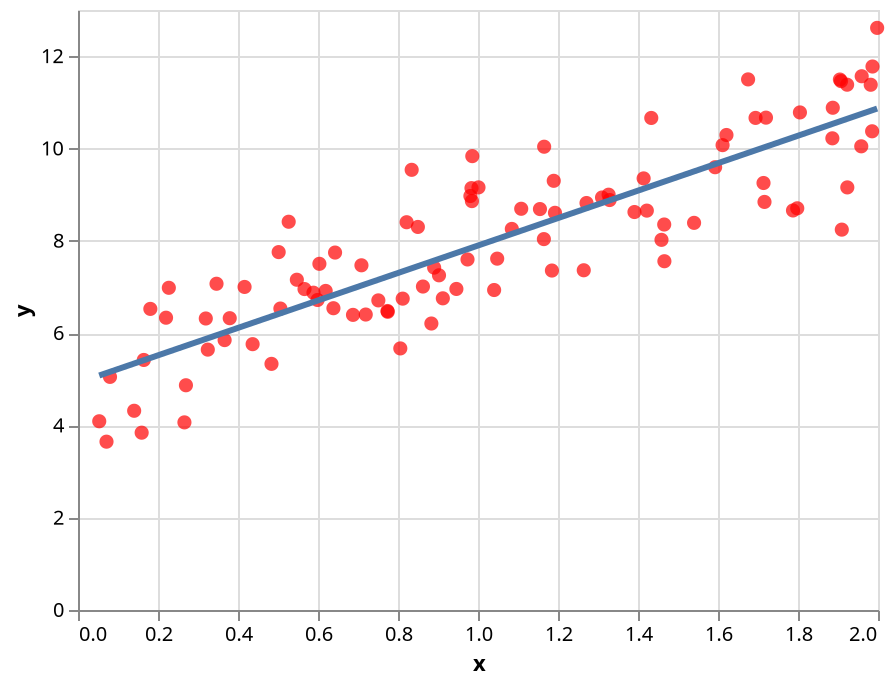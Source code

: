 {
  "config": {
    "view": {
      "continuousWidth": 400,
      "continuousHeight": 300
    }
  },
  "layer": [
    {
      "data": {
        "name": "data-d77d4f31777d11718b31df3feb164da9"
      },
      "mark": {
        "type": "point",
        "color": "red",
        "filled": true,
        "size": 50
      },
      "encoding": {
        "x": {
          "type": "quantitative",
          "field": "x"
        },
        "y": {
          "type": "quantitative",
          "field": "y"
        }
      }
    },
    {
      "data": {
        "name": "data-fe04dd34dbf1c590d7ac876197c4c736"
      },
      "mark": {
        "type": "line",
        "size": 3
      },
      "encoding": {
        "x": {
          "type": "quantitative",
          "field": "x"
        },
        "y": {
          "type": "quantitative",
          "field": "y"
        }
      }
    }
  ],
  "$schema": "https://vega.github.io/schema/vega-lite/v5.json",
  "datasets": {
    "data-d77d4f31777d11718b31df3feb164da9": [
      {
        "x": 0.8057606627582843,
        "y": 5.667516515220155
      },
      {
        "x": 0.7085966002126411,
        "y": 7.468470203965426
      },
      {
        "x": 1.0012286388859064,
        "y": 9.156721719221363
      },
      {
        "x": 0.8903532576622766,
        "y": 7.41862373646544
      },
      {
        "x": 0.1808655763928717,
        "y": 6.523917516129846
      },
      {
        "x": 0.5471258400548813,
        "y": 7.155596361559026
      },
      {
        "x": 1.8869541954854538,
        "y": 10.882042255677762
      },
      {
        "x": 0.05308928266788393,
        "y": 4.089224517435358
      },
      {
        "x": 0.07999737928130157,
        "y": 5.050496307020729
      },
      {
        "x": 0.5662807194396391,
        "y": 6.953843602592299
      },
      {
        "x": 1.1646883404335377,
        "y": 8.03603803579799
      },
      {
        "x": 1.9817856058496541,
        "y": 11.380520305671855
      },
      {
        "x": 1.9852844748059362,
        "y": 10.372258374095145
      },
      {
        "x": 1.9862347449620896,
        "y": 11.775551306572048
      },
      {
        "x": 0.22009666193312594,
        "y": 6.333010791509039
      },
      {
        "x": 1.3289628919278802,
        "y": 8.882477532393013
      },
      {
        "x": 1.0479736689766257,
        "y": 7.6126406300779665
      },
      {
        "x": 0.34629981961746203,
        "y": 7.068632143985733
      },
      {
        "x": 1.8859204898300514,
        "y": 10.219625846785737
      },
      {
        "x": 0.4837201719525046,
        "y": 5.332842269602078
      },
      {
        "x": 1.997864537686424,
        "y": 12.612575273734532
      },
      {
        "x": 1.1653876302997974,
        "y": 10.037768065412799
      },
      {
        "x": 0.36655800126115157,
        "y": 5.847794864570242
      },
      {
        "x": 0.7736908438355805,
        "y": 6.478636793255444
      },
      {
        "x": 0.3793470578242992,
        "y": 6.32255986403684
      },
      {
        "x": 0.82154134605062,
        "y": 8.401706239260813
      },
      {
        "x": 1.1893601378034109,
        "y": 9.299080757245042
      },
      {
        "x": 1.4331721862566797,
        "y": 10.66107268391537
      },
      {
        "x": 0.973782964738247,
        "y": 7.595110835012439
      },
      {
        "x": 0.6191796355334092,
        "y": 6.913214921455005
      },
      {
        "x": 1.1548827456556947,
        "y": 8.68704784552239
      },
      {
        "x": 0.8834156391374859,
        "y": 6.207029922187122
      },
      {
        "x": 0.7193562052010725,
        "y": 6.401716310008782
      },
      {
        "x": 0.6426638640176272,
        "y": 7.744445603072168
      },
      {
        "x": 0.4164144803920453,
        "y": 6.999688202710314
      },
      {
        "x": 0.9025172481236687,
        "y": 7.251604816903004
      },
      {
        "x": 0.9836858205281078,
        "y": 9.14067972961345
      },
      {
        "x": 1.7981526295874224,
        "y": 8.703841062378665
      },
      {
        "x": 1.4587209220588824,
        "y": 8.019763717315335
      },
      {
        "x": 1.540179545839391,
        "y": 8.388104123603247
      },
      {
        "x": 0.7508784951239764,
        "y": 6.708196323699465
      },
      {
        "x": 0.6874790704707687,
        "y": 6.394265474598878
      },
      {
        "x": 1.3100704119986448,
        "y": 8.937525799224836
      },
      {
        "x": 1.422075986420995,
        "y": 8.653289223784821
      },
      {
        "x": 0.2270751504373525,
        "y": 6.980973526067366
      },
      {
        "x": 0.2660573787471501,
        "y": 4.065076512588169
      },
      {
        "x": 0.9120781152122479,
        "y": 6.7529242465071135
      },
      {
        "x": 0.31947246031702026,
        "y": 6.315925134118427
      },
      {
        "x": 1.9232838075492915,
        "y": 9.1562729198257
      },
      {
        "x": 1.6752314897236196,
        "y": 11.496408335782988
      },
      {
        "x": 1.0403213740758466,
        "y": 6.932946524909822
      },
      {
        "x": 0.4365445154563088,
        "y": 5.759887352833437
      },
      {
        "x": 0.26983744506479757,
        "y": 4.8694661736496245
      },
      {
        "x": 1.9581406909677377,
        "y": 10.046489708537342
      },
      {
        "x": 1.4140869913782863,
        "y": 9.351124441968537
      },
      {
        "x": 1.7199511138913262,
        "y": 10.667662932166298
      },
      {
        "x": 0.7743452556572781,
        "y": 6.460808420461355
      },
      {
        "x": 0.5016680396634496,
        "y": 7.754473861717328
      },
      {
        "x": 0.5988760378894045,
        "y": 6.717016867750814
      },
      {
        "x": 1.7137910568100314,
        "y": 9.25164168916506
      },
      {
        "x": 0.9459679811364421,
        "y": 6.956105553926309
      },
      {
        "x": 1.3265540940322564,
        "y": 8.99830123158483
      },
      {
        "x": 1.6114572148735704,
        "y": 10.072216266544332
      },
      {
        "x": 0.5059610092994482,
        "y": 6.531431576526956
      },
      {
        "x": 0.15914687794064974,
        "y": 3.8419112344411275
      },
      {
        "x": 1.4655212100314303,
        "y": 8.352353752384975
      },
      {
        "x": 1.922794955007211,
        "y": 11.38142374670918
      },
      {
        "x": 1.9076094683353255,
        "y": 11.459033618329801
      },
      {
        "x": 0.9809981037677993,
        "y": 8.969915750703189
      },
      {
        "x": 1.2643841288655102,
        "y": 7.360961775537605
      },
      {
        "x": 1.4659900396759846,
        "y": 7.556781818841236
      },
      {
        "x": 1.8048190064959324,
        "y": 10.7805502456551
      },
      {
        "x": 0.32449383749640015,
        "y": 5.641704377436392
      },
      {
        "x": 0.8117626447351225,
        "y": 6.7460699561156146
      },
      {
        "x": 0.8341814711673217,
        "y": 9.5371519750069
      },
      {
        "x": 1.3911820565841477,
        "y": 8.62283175783785
      },
      {
        "x": 0.8496944758496632,
        "y": 8.299536757875831
      },
      {
        "x": 1.7162284521028595,
        "y": 8.84169301722776
      },
      {
        "x": 1.693864959218838,
        "y": 10.662168213450787
      },
      {
        "x": 0.14039822781737765,
        "y": 4.31667159078984
      },
      {
        "x": 0.603504826968297,
        "y": 7.500635951129598
      },
      {
        "x": 1.9592473620603403,
        "y": 11.564632152319426
      },
      {
        "x": 0.07125399310606961,
        "y": 3.6470744497398178
      },
      {
        "x": 0.9847852939971642,
        "y": 8.859330003458174
      },
      {
        "x": 1.9047537060270927,
        "y": 11.493083517404346
      },
      {
        "x": 1.6211475170589422,
        "y": 10.291675421773569
      },
      {
        "x": 0.5886608825927424,
        "y": 6.874854637676141
      },
      {
        "x": 1.1924670370366823,
        "y": 8.60568474593312
      },
      {
        "x": 0.8623557045994599,
        "y": 7.008241289007391
      },
      {
        "x": 1.1847950059779726,
        "y": 7.354933818739986
      },
      {
        "x": 1.787504209440412,
        "y": 8.656560622583067
      },
      {
        "x": 1.1080423795434124,
        "y": 8.693291095737242
      },
      {
        "x": 0.9857330146905476,
        "y": 9.833772471033809
      },
      {
        "x": 0.6385409143790024,
        "y": 6.538719392968032
      },
      {
        "x": 0.526731566101448,
        "y": 8.41213078012988
      },
      {
        "x": 1.0845612270715916,
        "y": 8.256701115245988
      },
      {
        "x": 0.16452904786404798,
        "y": 5.417563677867521
      },
      {
        "x": 1.271273419650797,
        "y": 8.81777785293999
      },
      {
        "x": 1.5928104503724156,
        "y": 9.593417240220132
      },
      {
        "x": 1.9094950108616178,
        "y": 8.241333497362083
      }
    ],
    "data-fe04dd34dbf1c590d7ac876197c4c736": [
      {
        "x": 0.8057606627582843,
        "y": 7.319338103503201
      },
      {
        "x": 0.7085966002126411,
        "y": 7.030377381425598
      },
      {
        "x": 1.0012286388859064,
        "y": 7.900649403639013
      },
      {
        "x": 0.8903532576622766,
        "y": 7.570911953602286
      },
      {
        "x": 0.1808655763928717,
        "y": 5.4609335591885575
      },
      {
        "x": 0.5471258400548813,
        "y": 6.550171982153747
      },
      {
        "x": 1.8869541954854538,
        "y": 10.534749807554947
      },
      {
        "x": 0.05308928266788393,
        "y": 5.080933699859622
      },
      {
        "x": 0.07999737928130157,
        "y": 5.16095693914621
      },
      {
        "x": 0.5662807194396391,
        "y": 6.607137568331547
      },
      {
        "x": 1.1646883404335377,
        "y": 8.386769808162084
      },
      {
        "x": 1.9817856058496541,
        "y": 10.816773346881583
      },
      {
        "x": 1.9852844748059362,
        "y": 10.82717879590845
      },
      {
        "x": 1.9862347449620896,
        "y": 10.830004848497204
      },
      {
        "x": 0.22009666193312594,
        "y": 5.577604708053652
      },
      {
        "x": 1.3289628919278802,
        "y": 8.875313532818314
      },
      {
        "x": 1.0479736689766257,
        "y": 8.03966662147311
      },
      {
        "x": 0.34629981961746203,
        "y": 5.952926144987276
      },
      {
        "x": 1.8859204898300514,
        "y": 10.531675622256648
      },
      {
        "x": 0.4837201719525046,
        "y": 6.361606918501032
      },
      {
        "x": 1.997864537686424,
        "y": 10.864591229667276
      },
      {
        "x": 1.1653876302997974,
        "y": 8.388849458800415
      },
      {
        "x": 0.36655800126115157,
        "y": 6.013172893037666
      },
      {
        "x": 0.7736908438355805,
        "y": 7.223964178308901
      },
      {
        "x": 0.3793470578242992,
        "y": 6.051206862824
      },
      {
        "x": 0.82154134605062,
        "y": 7.366269011079129
      },
      {
        "x": 1.1893601378034109,
        "y": 8.46014241317849
      },
      {
        "x": 1.4331721862566797,
        "y": 9.185226397179065
      },
      {
        "x": 0.973782964738247,
        "y": 7.81902743753515
      },
      {
        "x": 0.6191796355334092,
        "y": 6.7644561138009465
      },
      {
        "x": 1.1548827456556947,
        "y": 8.357608494059198
      },
      {
        "x": 0.8834156391374859,
        "y": 7.5502798473903745
      },
      {
        "x": 0.7193562052010725,
        "y": 7.062375870838969
      },
      {
        "x": 0.6426638640176272,
        "y": 6.8342969525065875
      },
      {
        "x": 0.4164144803920453,
        "y": 6.1614433938016955
      },
      {
        "x": 0.9025172481236687,
        "y": 7.607087010253687
      },
      {
        "x": 0.9836858205281078,
        "y": 7.848478000682654
      },
      {
        "x": 1.7981526295874224,
        "y": 10.270658702971264
      },
      {
        "x": 1.4587209220588824,
        "y": 9.261206970162068
      },
      {
        "x": 1.540179545839391,
        "y": 9.503460557860773
      },
      {
        "x": 0.7508784951239764,
        "y": 7.156121474089996
      },
      {
        "x": 0.6874790704707687,
        "y": 6.967574978120979
      },
      {
        "x": 1.3100704119986448,
        "y": 8.819128308578396
      },
      {
        "x": 1.422075986420995,
        "y": 9.152226892703522
      },
      {
        "x": 0.2270751504373525,
        "y": 5.598358359397165
      },
      {
        "x": 0.2660573787471501,
        "y": 5.714289420176984
      },
      {
        "x": 0.9120781152122479,
        "y": 7.635520517305803
      },
      {
        "x": 0.31947246031702026,
        "y": 5.873143014148655
      },
      {
        "x": 1.9232838075492915,
        "y": 10.642792129579455
      },
      {
        "x": 1.6752314897236196,
        "y": 9.905097811392022
      },
      {
        "x": 1.0403213740758466,
        "y": 8.016909105966375
      },
      {
        "x": 0.4365445154563088,
        "y": 6.221309040782899
      },
      {
        "x": 0.26983744506479757,
        "y": 5.725531135107702
      },
      {
        "x": 1.9581406909677377,
        "y": 10.746454635428645
      },
      {
        "x": 1.4140869913782863,
        "y": 9.128468048993884
      },
      {
        "x": 1.7199511138913262,
        "y": 10.038091580404814
      },
      {
        "x": 0.7743452556572781,
        "y": 7.225910364044445
      },
      {
        "x": 0.5016680396634496,
        "y": 6.414982916556607
      },
      {
        "x": 0.5988760378894045,
        "y": 6.704074300996148
      },
      {
        "x": 1.7137910568100314,
        "y": 10.01977190031307
      },
      {
        "x": 0.9459679811364421,
        "y": 7.736307164879005
      },
      {
        "x": 1.3265540940322564,
        "y": 8.868149896788466
      },
      {
        "x": 1.6114572148735704,
        "y": 9.715436530998472
      },
      {
        "x": 0.5059610092994482,
        "y": 6.427749978507034
      },
      {
        "x": 0.15914687794064974,
        "y": 5.39634331231213
      },
      {
        "x": 1.4655212100314303,
        "y": 9.281430662661133
      },
      {
        "x": 1.922794955007211,
        "y": 10.641338308281249
      },
      {
        "x": 1.9076094683353255,
        "y": 10.596177483601377
      },
      {
        "x": 0.9809981037677993,
        "y": 7.840484874876145
      },
      {
        "x": 1.2643841288655102,
        "y": 8.683259747535152
      },
      {
        "x": 1.4659900396759846,
        "y": 9.282824936933663
      },
      {
        "x": 1.8048190064959324,
        "y": 10.290484151132404
      },
      {
        "x": 0.32449383749640015,
        "y": 5.888076321150882
      },
      {
        "x": 0.8117626447351225,
        "y": 7.3371876766940005
      },
      {
        "x": 0.8341814711673217,
        "y": 7.403860066714103
      },
      {
        "x": 1.3911820565841477,
        "y": 9.060349998720454
      },
      {
        "x": 0.8496944758496632,
        "y": 7.4499949124292755
      },
      {
        "x": 1.7162284521028595,
        "y": 10.027020583471757
      },
      {
        "x": 1.693864959218838,
        "y": 9.960512752462648
      },
      {
        "x": 0.14039822781737765,
        "y": 5.3405858302178
      },
      {
        "x": 0.603504826968297,
        "y": 6.717840071997679
      },
      {
        "x": 1.9592473620603403,
        "y": 10.749745816032284
      },
      {
        "x": 0.07125399310606961,
        "y": 5.1349545765812294
      },
      {
        "x": 0.9847852939971642,
        "y": 7.85174777593906
      },
      {
        "x": 1.9047537060270927,
        "y": 10.587684599328641
      },
      {
        "x": 1.6211475170589422,
        "y": 9.744254971101466
      },
      {
        "x": 0.5886608825927424,
        "y": 6.673694975828763
      },
      {
        "x": 1.1924670370366823,
        "y": 8.469382165226184
      },
      {
        "x": 0.8623557045994599,
        "y": 7.48764872913967
      },
      {
        "x": 1.1847950059779726,
        "y": 8.446565955441985
      },
      {
        "x": 1.787504209440412,
        "y": 10.238990871325996
      },
      {
        "x": 1.1080423795434124,
        "y": 8.218307751999074
      },
      {
        "x": 0.9857330146905476,
        "y": 7.854566246561975
      },
      {
        "x": 0.6385409143790024,
        "y": 6.822035520929383
      },
      {
        "x": 0.526731566101448,
        "y": 6.489520502857436
      },
      {
        "x": 1.0845612270715916,
        "y": 8.148476061189685
      },
      {
        "x": 0.16452904786404798,
        "y": 5.412349597626506
      },
      {
        "x": 1.271273419650797,
        "y": 8.703748129636136
      },
      {
        "x": 1.5928104503724156,
        "y": 9.659982051291703
      },
      {
        "x": 1.9094950108616178,
        "y": 10.601784986165914
      }
    ]
  }
}